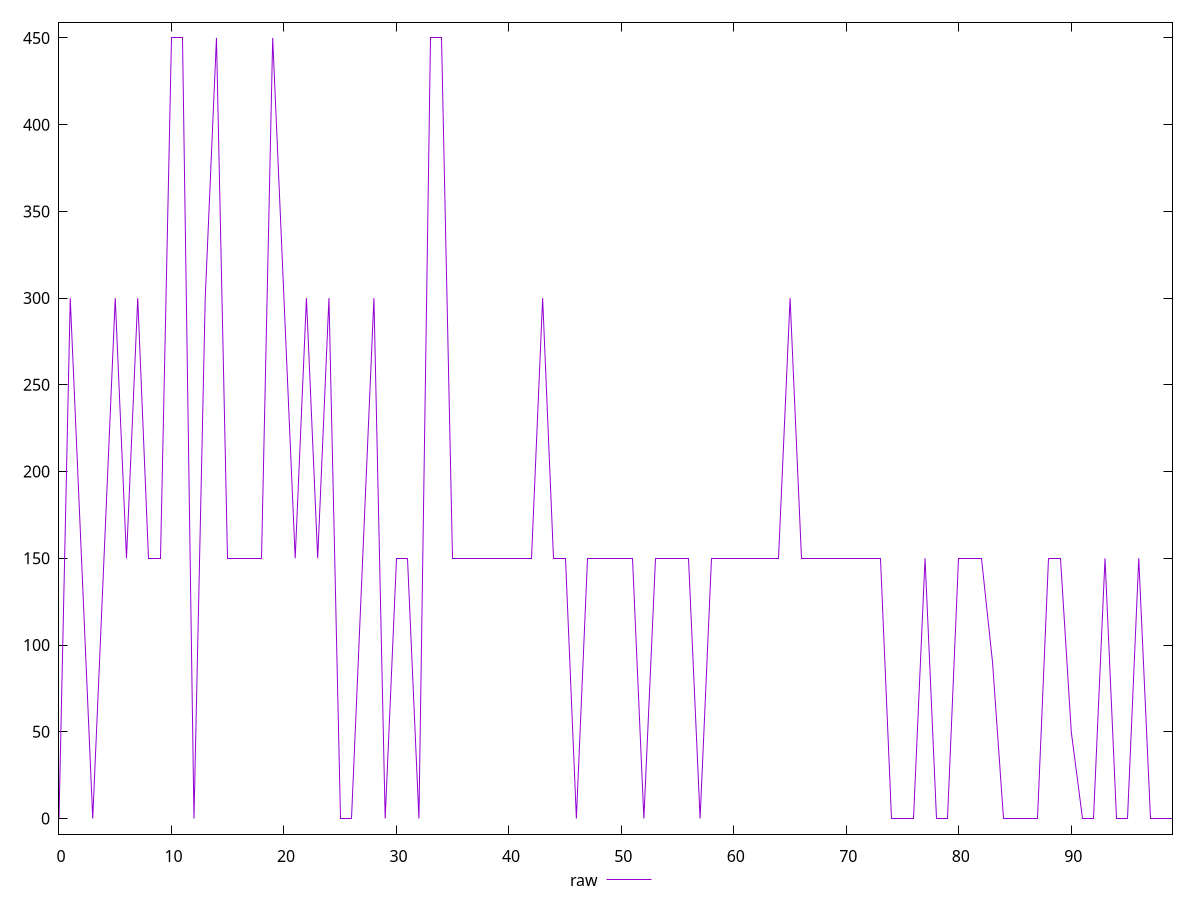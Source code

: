 reset

$raw <<EOF
0 0
1 300
2 150
3 0
4 150
5 300
6 150
7 300
8 150
9 150
10 450
11 450
12 0
13 300
14 450
15 150
16 150
17 150
18 150
19 450
20 300
21 150
22 300
23 150
24 300
25 0
26 0
27 150
28 300
29 0
30 150
31 150
32 0
33 450
34 450
35 150
36 150
37 150
38 150
39 150
40 150
41 150
42 150
43 300
44 150
45 150
46 0
47 150
48 150
49 150
50 150
51 150
52 0
53 150
54 150
55 150
56 150
57 0
58 150
59 150
60 150
61 150
62 150
63 150
64 150
65 300
66 150
67 150
68 150
69 150
70 150
71 150
72 150
73 150
74 0
75 0
76 0
77 150
78 0
79 0
80 150
81 150
82 150
83 90
84 0
85 0
86 0
87 0
88 150
89 150
90 50
91 0
92 0
93 150
94 0
95 0
96 150
97 0
98 0
99 0
EOF

set key outside below
set xrange [0:99]
set yrange [-9:459]
set trange [-9:459]
set terminal svg size 640, 500 enhanced background rgb 'white'
set output "reprap/unminified-css/samples/pages/raw/values.svg"

plot $raw title "raw" with line

reset
